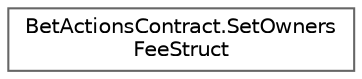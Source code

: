 digraph "Graphical Class Hierarchy"
{
 // LATEX_PDF_SIZE
  bgcolor="transparent";
  edge [fontname=Helvetica,fontsize=10,labelfontname=Helvetica,labelfontsize=10];
  node [fontname=Helvetica,fontsize=10,shape=box,height=0.2,width=0.4];
  rankdir="LR";
  Node0 [id="Node000000",label="BetActionsContract.SetOwners\lFeeStruct",height=0.2,width=0.4,color="grey40", fillcolor="white", style="filled",URL="$struct_bet_actions_contract_1_1_set_owners_fee_struct.html",tooltip=" "];
}
